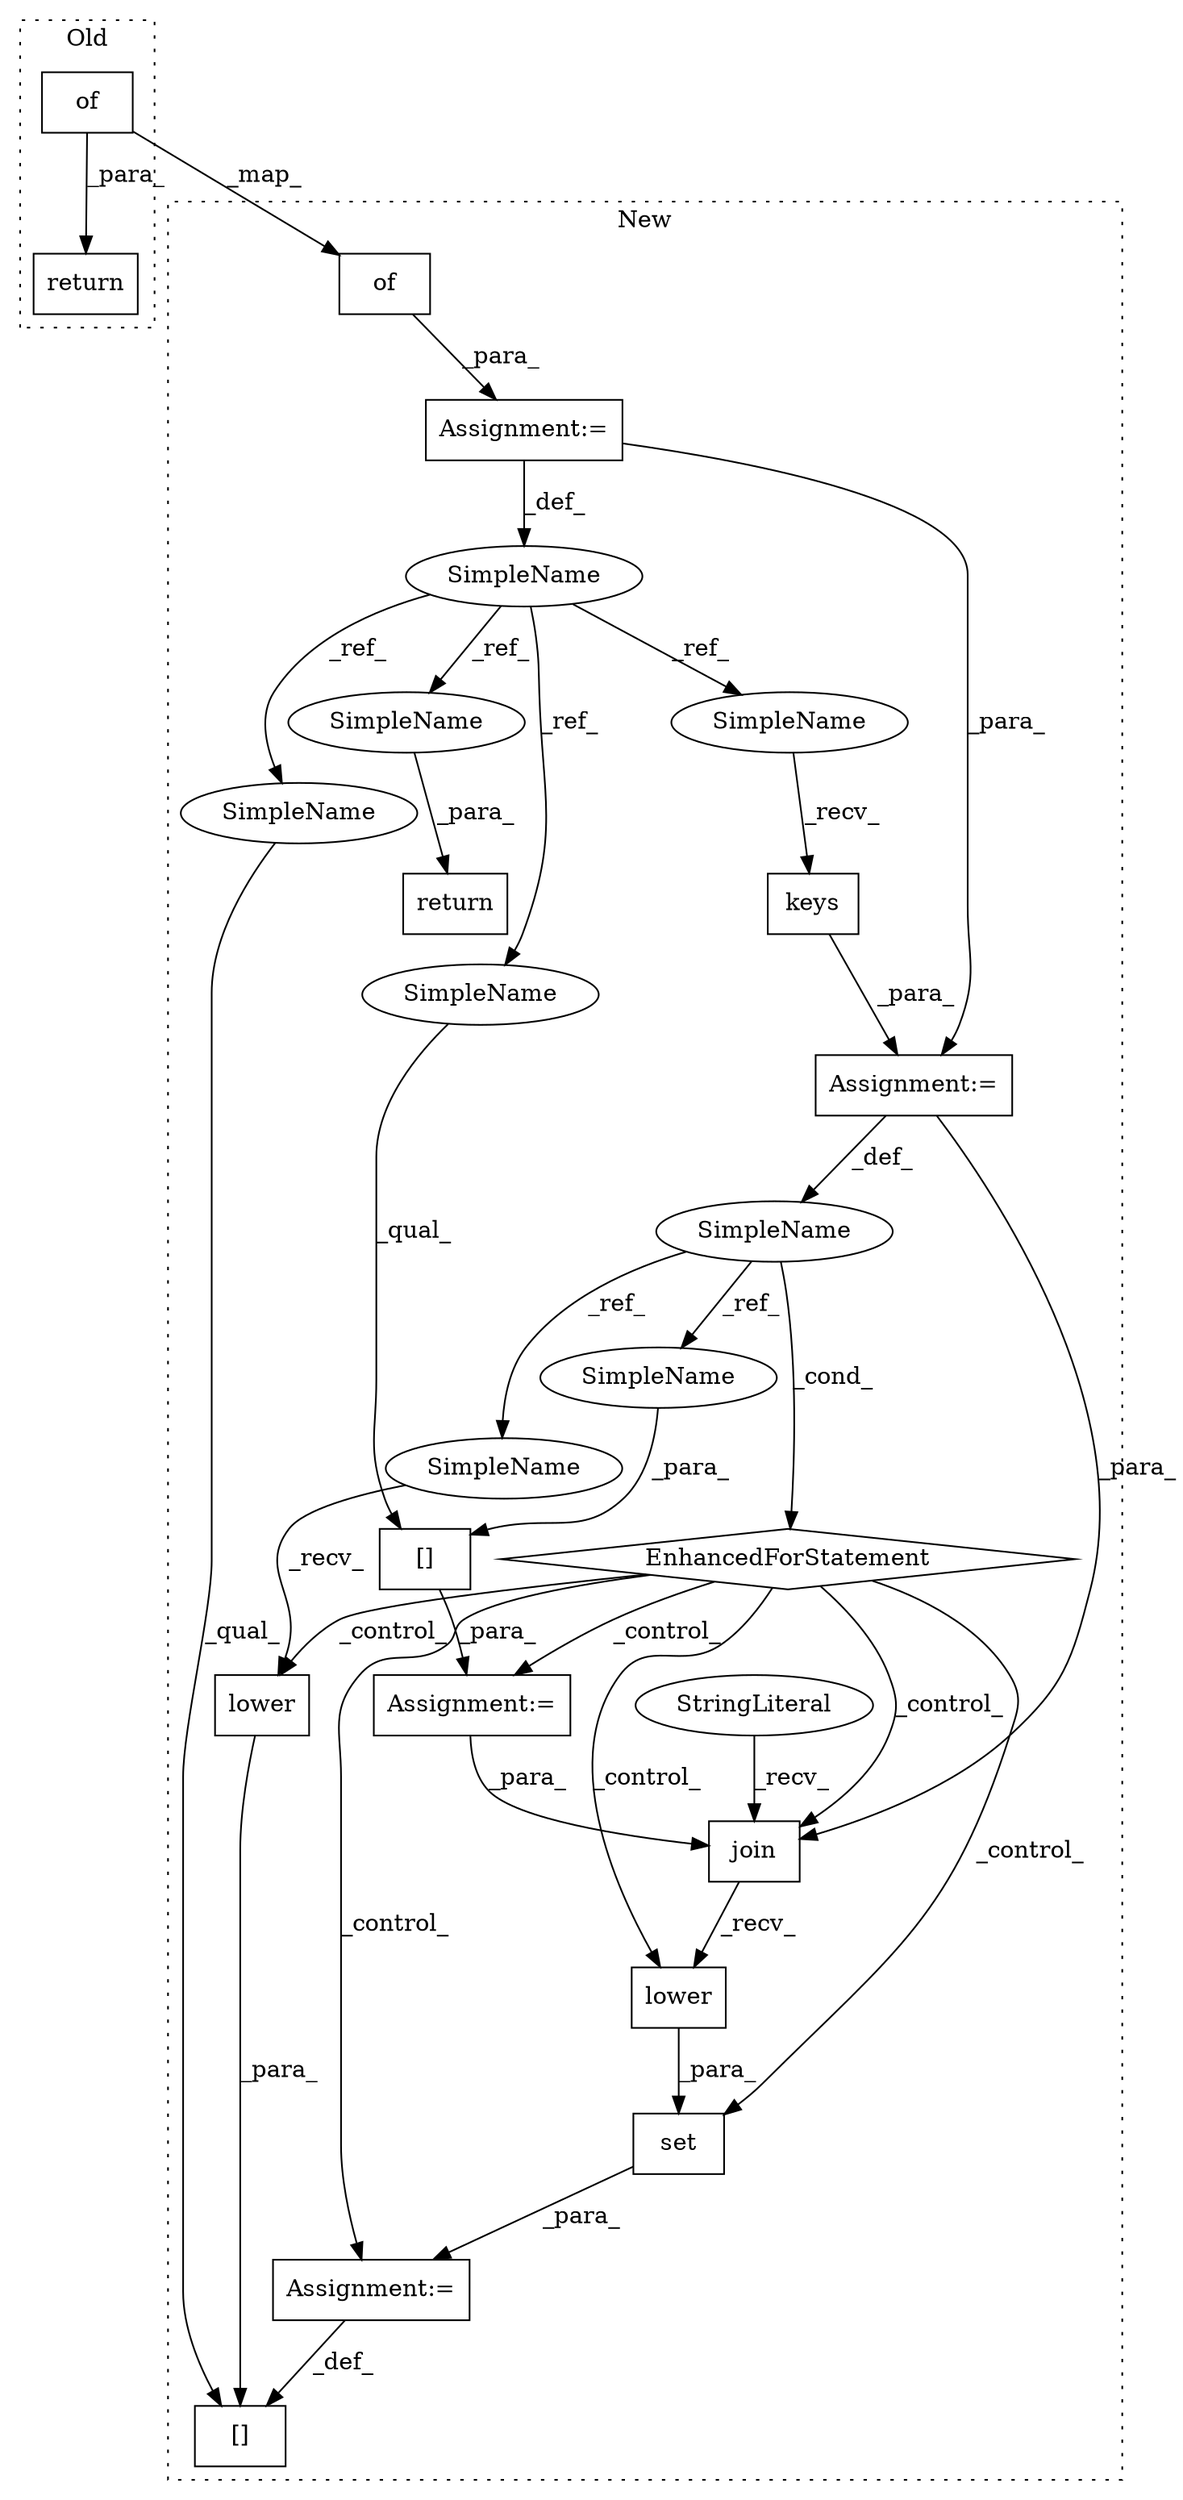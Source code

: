 digraph G {
subgraph cluster0 {
1 [label="return" a="41" s="6540" l="7" shape="box"];
10 [label="of" a="32" s="6551,6720" l="3,1" shape="box"];
label = "Old";
style="dotted";
}
subgraph cluster1 {
2 [label="keys" a="32" s="6833" l="6" shape="box"];
3 [label="Assignment:=" a="7" s="6750,6839" l="53,2" shape="box"];
4 [label="EnhancedForStatement" a="70" s="6750,6839" l="53,2" shape="diamond"];
5 [label="Assignment:=" a="7" s="6922" l="1" shape="box"];
6 [label="SimpleName" a="42" s="6810" l="10" shape="ellipse"];
7 [label="Assignment:=" a="7" s="6863" l="1" shape="box"];
8 [label="[]" a="2" s="6864,6884" l="10,1" shape="box"];
9 [label="of" a="32" s="6574,6743" l="3,1" shape="box"];
11 [label="[]" a="2" s="6893,6921" l="10,1" shape="box"];
12 [label="set" a="32" s="6923,6958" l="4,1" shape="box"];
13 [label="lower" a="32" s="6951" l="7" shape="box"];
14 [label="SimpleName" a="42" s="6560" l="9" shape="ellipse"];
15 [label="lower" a="32" s="6914" l="7" shape="box"];
16 [label="join" a="32" s="6930,6949" l="5,1" shape="box"];
17 [label="StringLiteral" a="45" s="6927" l="2" shape="ellipse"];
18 [label="Assignment:=" a="7" s="6569" l="1" shape="box"];
19 [label="return" a="41" s="6971" l="7" shape="box"];
20 [label="SimpleName" a="42" s="6823" l="9" shape="ellipse"];
21 [label="SimpleName" a="42" s="6978" l="9" shape="ellipse"];
22 [label="SimpleName" a="42" s="6893" l="9" shape="ellipse"];
23 [label="SimpleName" a="42" s="6864" l="9" shape="ellipse"];
24 [label="SimpleName" a="42" s="6903" l="10" shape="ellipse"];
25 [label="SimpleName" a="42" s="6874" l="10" shape="ellipse"];
label = "New";
style="dotted";
}
2 -> 3 [label="_para_"];
3 -> 6 [label="_def_"];
3 -> 16 [label="_para_"];
4 -> 15 [label="_control_"];
4 -> 7 [label="_control_"];
4 -> 5 [label="_control_"];
4 -> 12 [label="_control_"];
4 -> 13 [label="_control_"];
4 -> 16 [label="_control_"];
5 -> 11 [label="_def_"];
6 -> 4 [label="_cond_"];
6 -> 25 [label="_ref_"];
6 -> 24 [label="_ref_"];
7 -> 16 [label="_para_"];
8 -> 7 [label="_para_"];
9 -> 18 [label="_para_"];
10 -> 1 [label="_para_"];
10 -> 9 [label="_map_"];
12 -> 5 [label="_para_"];
13 -> 12 [label="_para_"];
14 -> 23 [label="_ref_"];
14 -> 20 [label="_ref_"];
14 -> 21 [label="_ref_"];
14 -> 22 [label="_ref_"];
15 -> 11 [label="_para_"];
16 -> 13 [label="_recv_"];
17 -> 16 [label="_recv_"];
18 -> 14 [label="_def_"];
18 -> 3 [label="_para_"];
20 -> 2 [label="_recv_"];
21 -> 19 [label="_para_"];
22 -> 11 [label="_qual_"];
23 -> 8 [label="_qual_"];
24 -> 15 [label="_recv_"];
25 -> 8 [label="_para_"];
}